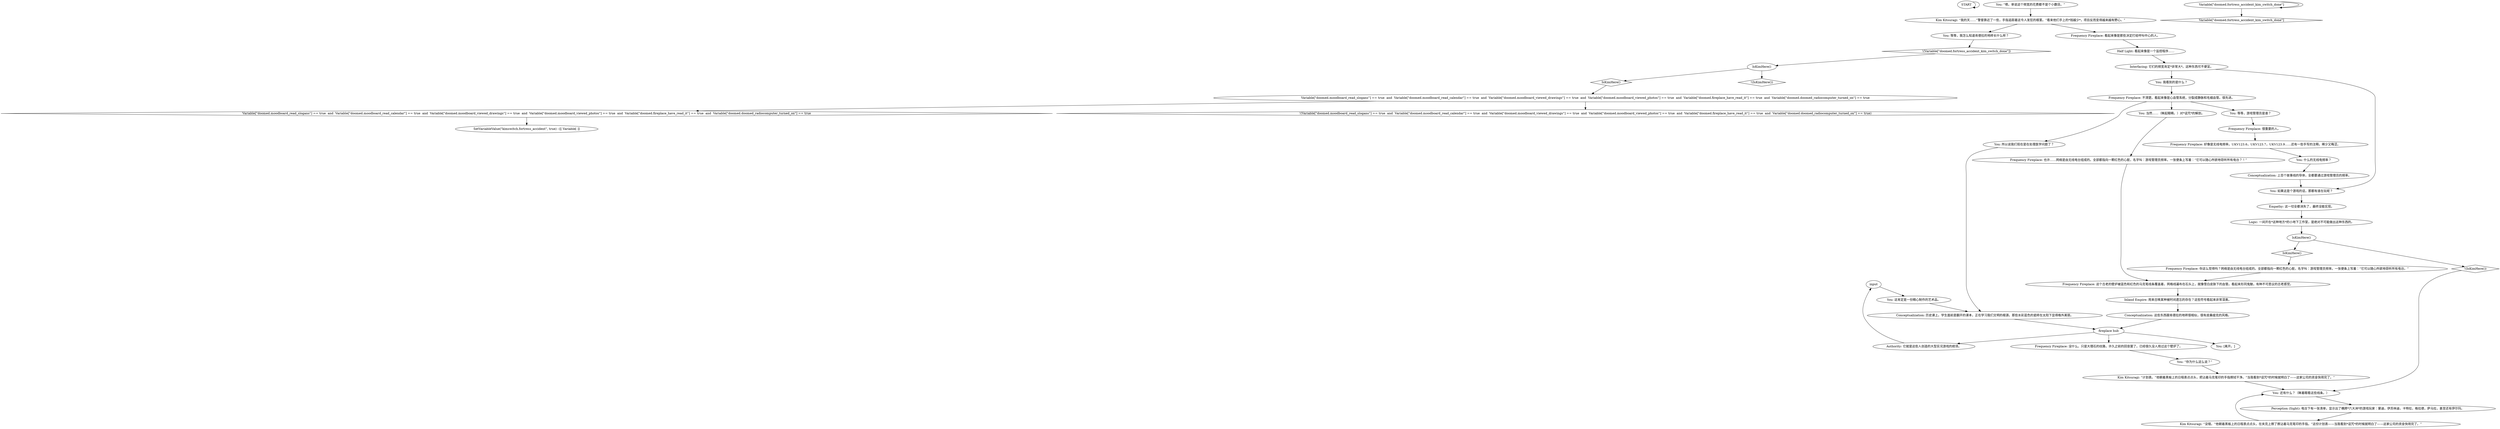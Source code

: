 # DOOMED / FREQUENCY FIREPLACE
# Different radio frequencies cover the fireplace like Kedran mosaic tiles.
# ==================================================
digraph G {
	  0 [label="START"];
	  1 [label="input"];
	  2 [label="Conceptualization: 上百个故事线的导体，全都要通过游戏管理员的频率。"];
	  3 [label="Frequency Fireplace: 不清楚。看起来像是心血管系统，分裂成静脉和毛细血管。很先进。"];
	  4 [label="Frequency Fireplace: 好像是无线电频率。UKV123.6，UKV123.7，UKV123.9……还有一些手写的注释。稀少又晦涩。"];
	  5 [label="Authority: 它就是这些人创造的大型实况游戏的统领。"];
	  6 [label="You: 我看到的是什么？"];
	  7 [label="You: 等等，游戏管理员是谁？"];
	  8 [label="You: 这肯定是一份精心制作的艺术品。"];
	  9 [label="Frequency Fireplace: 这个古老的壁炉被蓝色和红色的马克笔线条覆盖着，网格线遍布在石头上，就像雪白皮肤下的血管。看起来形同鬼魅，有种不可思议的古老感觉。"];
	  10 [label="Half Light: 看起来像是一个监控程序……"];
	  11 [label="Perception (Sight): 电台下有一张清单，显示出了横跨*六大洲*的游戏玩家：蒙迪，伊苏林迪，卡特拉，格拉德，萨马拉，甚至还有伊尔玛。"];
	  12 [label="Frequency Fireplace: 没什么。只是大理石的纹路，许久之前的回音罢了。已经很久没人用过这个壁炉了。"];
	  13 [label="You: 等等，我怎么知道肯德拉的地砖长什么样？"];
	  14 [label="You: “你为什么这么说？”"];
	  15 [label="Variable[\"doomed.fortress_accident_kim_switch_done\"]"];
	  16 [label="Variable[\"doomed.fortress_accident_kim_switch_done\"]", shape=diamond];
	  17 [label="!(Variable[\"doomed.fortress_accident_kim_switch_done\"])", shape=diamond];
	  18 [label="Conceptualization: 历史课上。学生面前是翻开的课本，正在学习我们文明的根源。那些水彩蓝色的瓷砖在太阳下显得格外美丽。"];
	  19 [label="Frequency Fireplace: 你这么觉得吗？网络是由无线电台组成的。全部都指向一颗红色的心脏，名字叫：游戏管理员频率。一张便条上写着：“它可以随心所欲地窃听所有电台。”"];
	  20 [label="Kim Kitsuragi: “我的天……”警督靠近了一些，手指追踪着这令人发狂的根茎。“看来他们手上的*钱越少*，项目反而变得越来越有野心。”"];
	  21 [label="Kim Kitsuragi: “没错。”他朝着黑板上的日程表点点头，在夹克上擦了擦沾着马克笔印的手指。“这份计划表——当我看到*诅咒*的时候就明白了——这家公司的资金快用完了。”"];
	  22 [label="Empathy: 这一切全都消失了，最终没能实现。"];
	  23 [label="Frequency Fireplace: 看起来像是那些决定打给呼叫中心的人。"];
	  24 [label="You: “嗯。单说这个频宽的花费都不是个小数目。”"];
	  25 [label="You: 什么的无线电频率？"];
	  26 [label="Conceptualization: 这些东西跟肯德拉的地砖很相似，很有皮桑缇克的风格。"];
	  27 [label="IsKimHere()"];
	  28 [label="IsKimHere()", shape=diamond];
	  29 [label="!(IsKimHere())", shape=diamond];
	  30 [label="Kim Kitsuragi: “计划表。”他朝着黑板上的日程表点点头，把沾着马克笔印的手指擦拭干净。“当我看到*诅咒*的时候就明白了——这家公司的资金快用完了。”"];
	  31 [label="You: 如果这是个游戏的话，那都有谁在玩呢？"];
	  32 [label="Logic: 一间开在*这种地方*的小地下工作室，是绝对不可能做出这种东西的。"];
	  33 [label="IsKimHere()"];
	  34 [label="IsKimHere()", shape=diamond];
	  35 [label="!(IsKimHere())", shape=diamond];
	  36 [label="Variable[\"doomed.moodboard_read_slogans\"] == true  and  Variable[\"doomed.moodboard_read_calendar\"] == true  and  Variable[\"doomed.moodboard_viewed_drawings\"] == true  and  Variable[\"doomed.moodboard_viewed_photos\"] == true  and  Variable[\"doomed.fireplace_have_read_it\"] == true  and  Variable[\"doomed.doomed_radiocomputer_turned_on\"] == true"];
	  37 [label="Variable[\"doomed.moodboard_read_slogans\"] == true  and  Variable[\"doomed.moodboard_read_calendar\"] == true  and  Variable[\"doomed.moodboard_viewed_drawings\"] == true  and  Variable[\"doomed.moodboard_viewed_photos\"] == true  and  Variable[\"doomed.fireplace_have_read_it\"] == true  and  Variable[\"doomed.doomed_radiocomputer_turned_on\"] == true", shape=diamond];
	  38 [label="!(Variable[\"doomed.moodboard_read_slogans\"] == true  and  Variable[\"doomed.moodboard_read_calendar\"] == true  and  Variable[\"doomed.moodboard_viewed_drawings\"] == true  and  Variable[\"doomed.moodboard_viewed_photos\"] == true  and  Variable[\"doomed.fireplace_have_read_it\"] == true  and  Variable[\"doomed.doomed_radiocomputer_turned_on\"] == true)", shape=diamond];
	  39 [label="Frequency Fireplace: 也许……网络是由无线电台组成的。全部都指向一颗红色的心脏，名字叫：游戏管理员频率。一张便条上写着：“它可以随心所欲地窃听所有电台？！”"];
	  40 [label="You: 所以说我们现在是在处理医学问题了？"];
	  41 [label="Frequency Fireplace: 很重要的人。"];
	  42 [label="fireplace hub"];
	  43 [label="You: 还有什么？（眯着眼看这些线条。）"];
	  44 [label="You: 当然……（眯起眼睛。）对*诅咒*的解剖。"];
	  45 [label="Inland Empire: 用来召唤某种被时间遗忘的存在？这些符号看起来非常深奥。"];
	  46 [label="SetVariableValue(\"kimswitch.fortress_accident\", true) --[[ Variable[ ]]"];
	  47 [label="You: [离开。]"];
	  48 [label="Interfacing: 它们的频宽肯定*非常大*。这种东西可不便宜。"];
	  0 -> 0
	  1 -> 8
	  2 -> 31
	  3 -> 40
	  3 -> 44
	  3 -> 7
	  4 -> 25
	  5 -> 1
	  6 -> 3
	  7 -> 41
	  8 -> 18
	  9 -> 45
	  10 -> 48
	  11 -> 21
	  12 -> 14
	  13 -> 17
	  14 -> 30
	  15 -> 16
	  15 -> 15
	  17 -> 33
	  18 -> 42
	  19 -> 9
	  20 -> 13
	  20 -> 23
	  21 -> 43
	  22 -> 32
	  23 -> 10
	  24 -> 20
	  25 -> 2
	  26 -> 42
	  27 -> 28
	  27 -> 29
	  28 -> 19
	  29 -> 43
	  30 -> 43
	  31 -> 22
	  32 -> 27
	  33 -> 34
	  33 -> 35
	  34 -> 36
	  36 -> 37
	  36 -> 38
	  37 -> 46
	  39 -> 9
	  40 -> 18
	  41 -> 4
	  42 -> 12
	  42 -> 5
	  42 -> 47
	  43 -> 11
	  44 -> 39
	  45 -> 26
	  48 -> 6
	  48 -> 31
}

